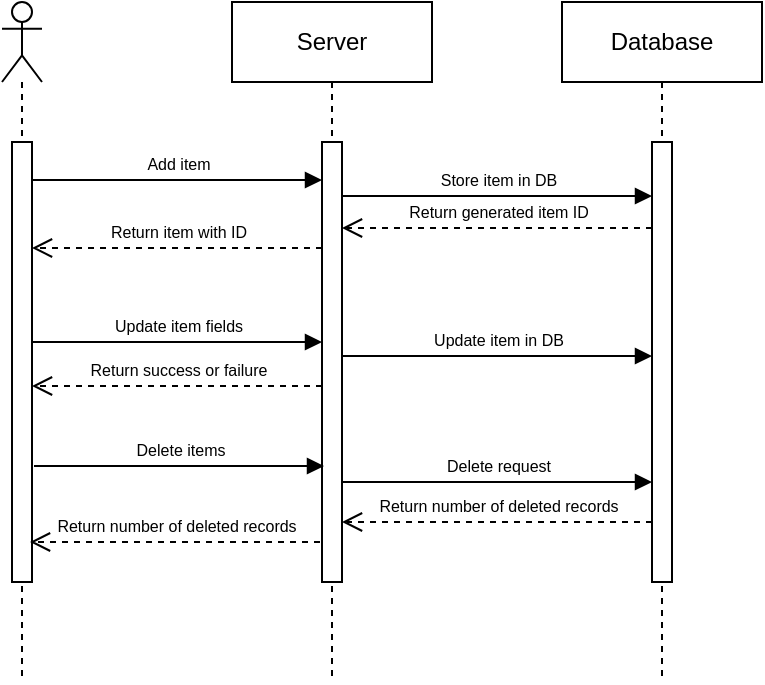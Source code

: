 <mxfile version="24.8.1">
  <diagram name="Page-1" id="WlN5fm7OzAwMnCgeBWAB">
    <mxGraphModel dx="638" dy="384" grid="1" gridSize="10" guides="1" tooltips="1" connect="1" arrows="1" fold="1" page="1" pageScale="1" pageWidth="827" pageHeight="1169" math="0" shadow="0">
      <root>
        <mxCell id="0" />
        <mxCell id="1" parent="0" />
        <mxCell id="4q9lah2tgBsX9RZc6Aao-2" value="" style="shape=umlLifeline;perimeter=lifelinePerimeter;whiteSpace=wrap;html=1;container=1;dropTarget=0;collapsible=0;recursiveResize=0;outlineConnect=0;portConstraint=eastwest;newEdgeStyle={&quot;curved&quot;:0,&quot;rounded&quot;:0};participant=umlActor;" vertex="1" parent="1">
          <mxGeometry x="100" y="80" width="20" height="340" as="geometry" />
        </mxCell>
        <mxCell id="4q9lah2tgBsX9RZc6Aao-6" value="" style="html=1;points=[[0,0,0,0,5],[0,1,0,0,-5],[1,0,0,0,5],[1,1,0,0,-5]];perimeter=orthogonalPerimeter;outlineConnect=0;targetShapes=umlLifeline;portConstraint=eastwest;newEdgeStyle={&quot;curved&quot;:0,&quot;rounded&quot;:0};" vertex="1" parent="4q9lah2tgBsX9RZc6Aao-2">
          <mxGeometry x="5" y="70" width="10" height="220" as="geometry" />
        </mxCell>
        <mxCell id="4q9lah2tgBsX9RZc6Aao-3" value="Server" style="shape=umlLifeline;perimeter=lifelinePerimeter;whiteSpace=wrap;html=1;container=1;dropTarget=0;collapsible=0;recursiveResize=0;outlineConnect=0;portConstraint=eastwest;newEdgeStyle={&quot;curved&quot;:0,&quot;rounded&quot;:0};" vertex="1" parent="1">
          <mxGeometry x="215" y="80" width="100" height="340" as="geometry" />
        </mxCell>
        <mxCell id="4q9lah2tgBsX9RZc6Aao-5" value="" style="html=1;points=[[0,0,0,0,5],[0,1,0,0,-5],[1,0,0,0,5],[1,1,0,0,-5]];perimeter=orthogonalPerimeter;outlineConnect=0;targetShapes=umlLifeline;portConstraint=eastwest;newEdgeStyle={&quot;curved&quot;:0,&quot;rounded&quot;:0};" vertex="1" parent="4q9lah2tgBsX9RZc6Aao-3">
          <mxGeometry x="45" y="70" width="10" height="220" as="geometry" />
        </mxCell>
        <mxCell id="4q9lah2tgBsX9RZc6Aao-4" value="Database" style="shape=umlLifeline;perimeter=lifelinePerimeter;whiteSpace=wrap;html=1;container=1;dropTarget=0;collapsible=0;recursiveResize=0;outlineConnect=0;portConstraint=eastwest;newEdgeStyle={&quot;curved&quot;:0,&quot;rounded&quot;:0};" vertex="1" parent="1">
          <mxGeometry x="380" y="80" width="100" height="340" as="geometry" />
        </mxCell>
        <mxCell id="4q9lah2tgBsX9RZc6Aao-7" value="" style="html=1;points=[[0,0,0,0,5],[0,1,0,0,-5],[1,0,0,0,5],[1,1,0,0,-5]];perimeter=orthogonalPerimeter;outlineConnect=0;targetShapes=umlLifeline;portConstraint=eastwest;newEdgeStyle={&quot;curved&quot;:0,&quot;rounded&quot;:0};" vertex="1" parent="4q9lah2tgBsX9RZc6Aao-4">
          <mxGeometry x="45" y="70" width="10" height="220" as="geometry" />
        </mxCell>
        <mxCell id="4q9lah2tgBsX9RZc6Aao-8" value="&lt;font style=&quot;font-size: 8px;&quot;&gt;Add item&lt;/font&gt;" style="html=1;verticalAlign=bottom;endArrow=block;curved=0;rounded=0;" edge="1" parent="1">
          <mxGeometry width="80" relative="1" as="geometry">
            <mxPoint x="115" y="169" as="sourcePoint" />
            <mxPoint x="260" y="169" as="targetPoint" />
          </mxGeometry>
        </mxCell>
        <mxCell id="4q9lah2tgBsX9RZc6Aao-9" value="&lt;font style=&quot;font-size: 8px;&quot;&gt;Store item in DB&lt;/font&gt;" style="html=1;verticalAlign=bottom;endArrow=block;curved=0;rounded=0;" edge="1" parent="1">
          <mxGeometry width="80" relative="1" as="geometry">
            <mxPoint x="270" y="177" as="sourcePoint" />
            <mxPoint x="425" y="177" as="targetPoint" />
          </mxGeometry>
        </mxCell>
        <mxCell id="4q9lah2tgBsX9RZc6Aao-10" value="&lt;font style=&quot;font-size: 8px;&quot;&gt;Return generated item ID&lt;/font&gt;" style="html=1;verticalAlign=bottom;endArrow=open;dashed=1;endSize=8;curved=0;rounded=0;" edge="1" parent="1">
          <mxGeometry relative="1" as="geometry">
            <mxPoint x="425" y="193" as="sourcePoint" />
            <mxPoint x="270" y="193" as="targetPoint" />
          </mxGeometry>
        </mxCell>
        <mxCell id="4q9lah2tgBsX9RZc6Aao-11" value="&lt;font style=&quot;font-size: 8px;&quot;&gt;Return item with ID&lt;/font&gt;" style="html=1;verticalAlign=bottom;endArrow=open;dashed=1;endSize=8;curved=0;rounded=0;" edge="1" parent="1">
          <mxGeometry relative="1" as="geometry">
            <mxPoint x="260" y="203" as="sourcePoint" />
            <mxPoint x="115" y="203" as="targetPoint" />
          </mxGeometry>
        </mxCell>
        <mxCell id="4q9lah2tgBsX9RZc6Aao-12" value="&lt;font style=&quot;font-size: 8px;&quot;&gt;Update item fields&lt;/font&gt;" style="html=1;verticalAlign=bottom;endArrow=block;curved=0;rounded=0;" edge="1" parent="1">
          <mxGeometry width="80" relative="1" as="geometry">
            <mxPoint x="115" y="250" as="sourcePoint" />
            <mxPoint x="260" y="250" as="targetPoint" />
          </mxGeometry>
        </mxCell>
        <mxCell id="4q9lah2tgBsX9RZc6Aao-13" value="&lt;font style=&quot;font-size: 8px;&quot;&gt;Update item in DB&lt;/font&gt;" style="html=1;verticalAlign=bottom;endArrow=block;curved=0;rounded=0;" edge="1" parent="1">
          <mxGeometry width="80" relative="1" as="geometry">
            <mxPoint x="270" y="257" as="sourcePoint" />
            <mxPoint x="425" y="257" as="targetPoint" />
          </mxGeometry>
        </mxCell>
        <mxCell id="4q9lah2tgBsX9RZc6Aao-16" value="&lt;font style=&quot;font-size: 8px;&quot;&gt;Return success or failure&lt;/font&gt;" style="html=1;verticalAlign=bottom;endArrow=open;dashed=1;endSize=8;curved=0;rounded=0;" edge="1" parent="1">
          <mxGeometry relative="1" as="geometry">
            <mxPoint x="260" y="272" as="sourcePoint" />
            <mxPoint x="115" y="272" as="targetPoint" />
          </mxGeometry>
        </mxCell>
        <mxCell id="4q9lah2tgBsX9RZc6Aao-17" value="&lt;font style=&quot;font-size: 8px;&quot;&gt;Delete items&lt;/font&gt;" style="html=1;verticalAlign=bottom;endArrow=block;curved=0;rounded=0;" edge="1" parent="1">
          <mxGeometry width="80" relative="1" as="geometry">
            <mxPoint x="116" y="312" as="sourcePoint" />
            <mxPoint x="261" y="312" as="targetPoint" />
          </mxGeometry>
        </mxCell>
        <mxCell id="4q9lah2tgBsX9RZc6Aao-18" value="&lt;span style=&quot;font-size: 8px;&quot;&gt;Delete request&lt;/span&gt;" style="html=1;verticalAlign=bottom;endArrow=block;curved=0;rounded=0;" edge="1" parent="1">
          <mxGeometry width="80" relative="1" as="geometry">
            <mxPoint x="270" y="320" as="sourcePoint" />
            <mxPoint x="425" y="320" as="targetPoint" />
          </mxGeometry>
        </mxCell>
        <mxCell id="4q9lah2tgBsX9RZc6Aao-19" value="&lt;font style=&quot;font-size: 8px;&quot;&gt;Return number of deleted records&lt;/font&gt;" style="html=1;verticalAlign=bottom;endArrow=open;dashed=1;endSize=8;curved=0;rounded=0;" edge="1" parent="1">
          <mxGeometry relative="1" as="geometry">
            <mxPoint x="425" y="340" as="sourcePoint" />
            <mxPoint x="270" y="340" as="targetPoint" />
          </mxGeometry>
        </mxCell>
        <mxCell id="4q9lah2tgBsX9RZc6Aao-20" value="&lt;span style=&quot;font-size: 8px;&quot;&gt;Return number of deleted records&lt;/span&gt;" style="html=1;verticalAlign=bottom;endArrow=open;dashed=1;endSize=8;curved=0;rounded=0;" edge="1" parent="1">
          <mxGeometry relative="1" as="geometry">
            <mxPoint x="259" y="350" as="sourcePoint" />
            <mxPoint x="114" y="350" as="targetPoint" />
          </mxGeometry>
        </mxCell>
      </root>
    </mxGraphModel>
  </diagram>
</mxfile>
